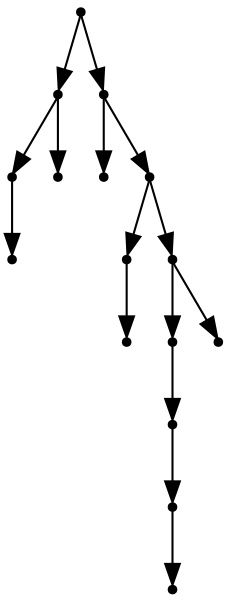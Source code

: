 digraph {
  15 [shape=point];
  3 [shape=point];
  1 [shape=point];
  0 [shape=point];
  2 [shape=point];
  14 [shape=point];
  4 [shape=point];
  13 [shape=point];
  6 [shape=point];
  5 [shape=point];
  12 [shape=point];
  10 [shape=point];
  9 [shape=point];
  8 [shape=point];
  7 [shape=point];
  11 [shape=point];
15 -> 3;
3 -> 1;
1 -> 0;
3 -> 2;
15 -> 14;
14 -> 4;
14 -> 13;
13 -> 6;
6 -> 5;
13 -> 12;
12 -> 10;
10 -> 9;
9 -> 8;
8 -> 7;
12 -> 11;
}
